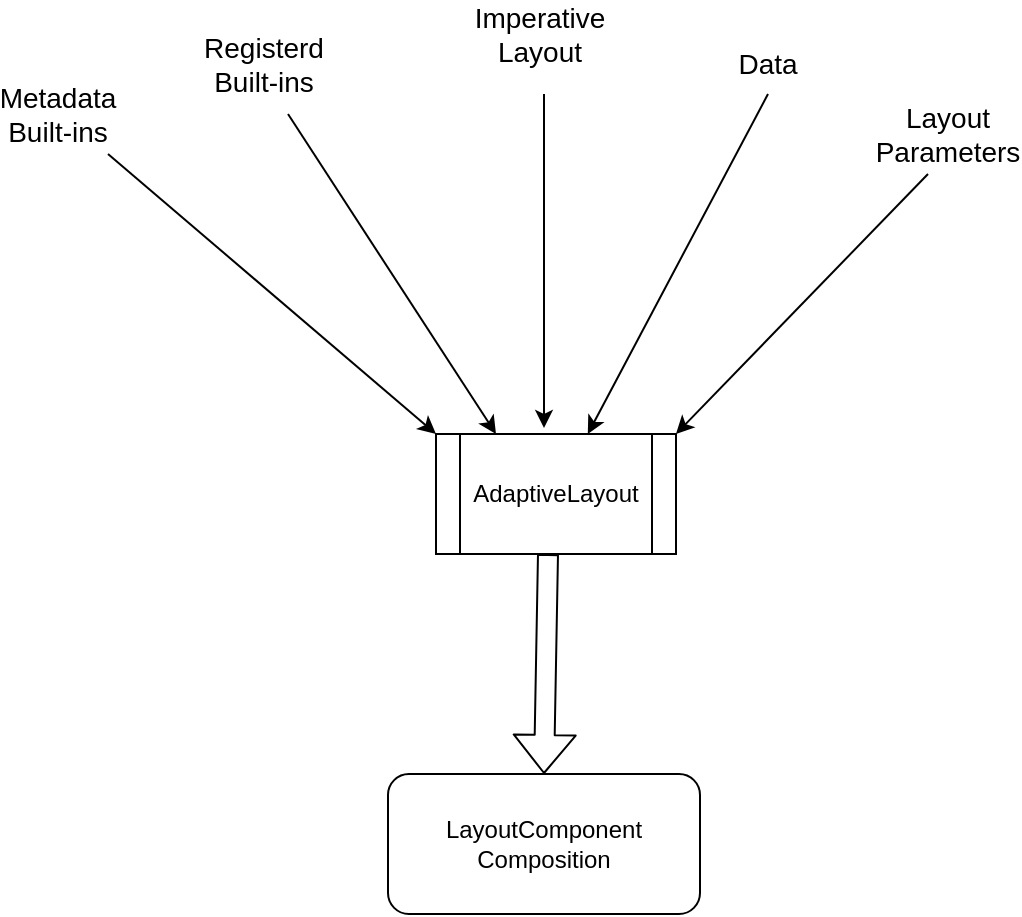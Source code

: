 <mxfile version="13.0.9">
    <diagram id="qVkb9l57xFVDu5JIR3x2" name="Page-1">
        <mxGraphModel dx="1913" dy="729" grid="1" gridSize="10" guides="1" tooltips="1" connect="1" arrows="1" fold="1" page="1" pageScale="1" pageWidth="850" pageHeight="1100" math="0" shadow="0">
            <root>
                <mxCell id="0"/>
                <mxCell id="1" parent="0"/>
                <mxCell id="3" value="" style="endArrow=classic;html=1;entryX=0;entryY=0;entryDx=0;entryDy=0;" parent="1" target="6" edge="1">
                    <mxGeometry width="50" height="50" relative="1" as="geometry">
                        <mxPoint x="170" y="310" as="sourcePoint"/>
                        <mxPoint x="330" y="450" as="targetPoint"/>
                    </mxGeometry>
                </mxCell>
                <mxCell id="4" value="&lt;font style=&quot;font-size: 14px&quot;&gt;Metadata Built-ins&lt;/font&gt;" style="text;html=1;strokeColor=none;fillColor=none;align=center;verticalAlign=middle;whiteSpace=wrap;rounded=0;" parent="1" vertex="1">
                    <mxGeometry x="120" y="280" width="50" height="20" as="geometry"/>
                </mxCell>
                <mxCell id="5" value="" style="shape=flexArrow;endArrow=classic;html=1;exitX=0.5;exitY=1;exitDx=0;exitDy=0;entryX=0.5;entryY=0;entryDx=0;entryDy=0;" parent="1" target="7" edge="1">
                    <mxGeometry width="50" height="50" relative="1" as="geometry">
                        <mxPoint x="390" y="510" as="sourcePoint"/>
                        <mxPoint x="390" y="610" as="targetPoint"/>
                    </mxGeometry>
                </mxCell>
                <mxCell id="6" value="AdaptiveLayout" style="shape=process;whiteSpace=wrap;html=1;backgroundOutline=1;" parent="1" vertex="1">
                    <mxGeometry x="334" y="450" width="120" height="60" as="geometry"/>
                </mxCell>
                <mxCell id="7" value="LayoutComponent Composition" style="rounded=1;whiteSpace=wrap;html=1;" parent="1" vertex="1">
                    <mxGeometry x="310" y="620" width="156" height="70" as="geometry"/>
                </mxCell>
                <mxCell id="8" value="" style="endArrow=classic;html=1;entryX=0.25;entryY=0;entryDx=0;entryDy=0;" parent="1" target="6" edge="1">
                    <mxGeometry width="50" height="50" relative="1" as="geometry">
                        <mxPoint x="260" y="290" as="sourcePoint"/>
                        <mxPoint x="360" y="440" as="targetPoint"/>
                    </mxGeometry>
                </mxCell>
                <mxCell id="9" value="&lt;font style=&quot;font-size: 14px&quot;&gt;Registerd Built-ins&lt;/font&gt;" style="text;html=1;strokeColor=none;fillColor=none;align=center;verticalAlign=middle;whiteSpace=wrap;rounded=0;" parent="1" vertex="1">
                    <mxGeometry x="213" y="250" width="70" height="30" as="geometry"/>
                </mxCell>
                <mxCell id="13" value="&lt;font style=&quot;font-size: 14px&quot;&gt;Data&lt;/font&gt;" style="text;html=1;strokeColor=none;fillColor=none;align=center;verticalAlign=middle;whiteSpace=wrap;rounded=0;" parent="1" vertex="1">
                    <mxGeometry x="480" y="255" width="40" height="20" as="geometry"/>
                </mxCell>
                <mxCell id="15" value="" style="endArrow=classic;html=1;" parent="1" edge="1">
                    <mxGeometry width="50" height="50" relative="1" as="geometry">
                        <mxPoint x="388" y="280" as="sourcePoint"/>
                        <mxPoint x="388" y="447" as="targetPoint"/>
                    </mxGeometry>
                </mxCell>
                <mxCell id="16" value="&lt;font style=&quot;font-size: 14px&quot;&gt;Imperative Layout&lt;/font&gt;" style="text;html=1;strokeColor=none;fillColor=none;align=center;verticalAlign=middle;whiteSpace=wrap;rounded=0;" parent="1" vertex="1">
                    <mxGeometry x="366" y="240" width="40" height="20" as="geometry"/>
                </mxCell>
                <mxCell id="17" value="&lt;font style=&quot;font-size: 14px&quot;&gt;Layout Parameters&lt;/font&gt;" style="text;html=1;strokeColor=none;fillColor=none;align=center;verticalAlign=middle;whiteSpace=wrap;rounded=0;" parent="1" vertex="1">
                    <mxGeometry x="570" y="290" width="40" height="20" as="geometry"/>
                </mxCell>
                <mxCell id="18" value="" style="endArrow=classic;html=1;" parent="1" target="6" edge="1">
                    <mxGeometry width="50" height="50" relative="1" as="geometry">
                        <mxPoint x="500" y="280" as="sourcePoint"/>
                        <mxPoint x="450" y="540" as="targetPoint"/>
                    </mxGeometry>
                </mxCell>
                <mxCell id="19" value="" style="endArrow=classic;html=1;entryX=1;entryY=0;entryDx=0;entryDy=0;" parent="1" target="6" edge="1">
                    <mxGeometry width="50" height="50" relative="1" as="geometry">
                        <mxPoint x="580" y="320" as="sourcePoint"/>
                        <mxPoint x="610" y="380" as="targetPoint"/>
                    </mxGeometry>
                </mxCell>
            </root>
        </mxGraphModel>
    </diagram>
</mxfile>